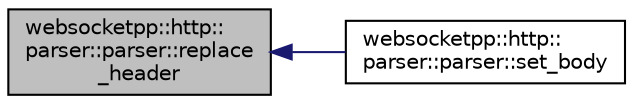 digraph "websocketpp::http::parser::parser::replace_header"
{
  edge [fontname="Helvetica",fontsize="10",labelfontname="Helvetica",labelfontsize="10"];
  node [fontname="Helvetica",fontsize="10",shape=record];
  rankdir="LR";
  Node60 [label="websocketpp::http::\lparser::parser::replace\l_header",height=0.2,width=0.4,color="black", fillcolor="grey75", style="filled", fontcolor="black"];
  Node60 -> Node61 [dir="back",color="midnightblue",fontsize="10",style="solid"];
  Node61 [label="websocketpp::http::\lparser::parser::set_body",height=0.2,width=0.4,color="black", fillcolor="white", style="filled",URL="$classwebsocketpp_1_1http_1_1parser_1_1parser.html#a71a4989eaa0ca802cf77678d0ca2d70d",tooltip="Set body content. "];
}
